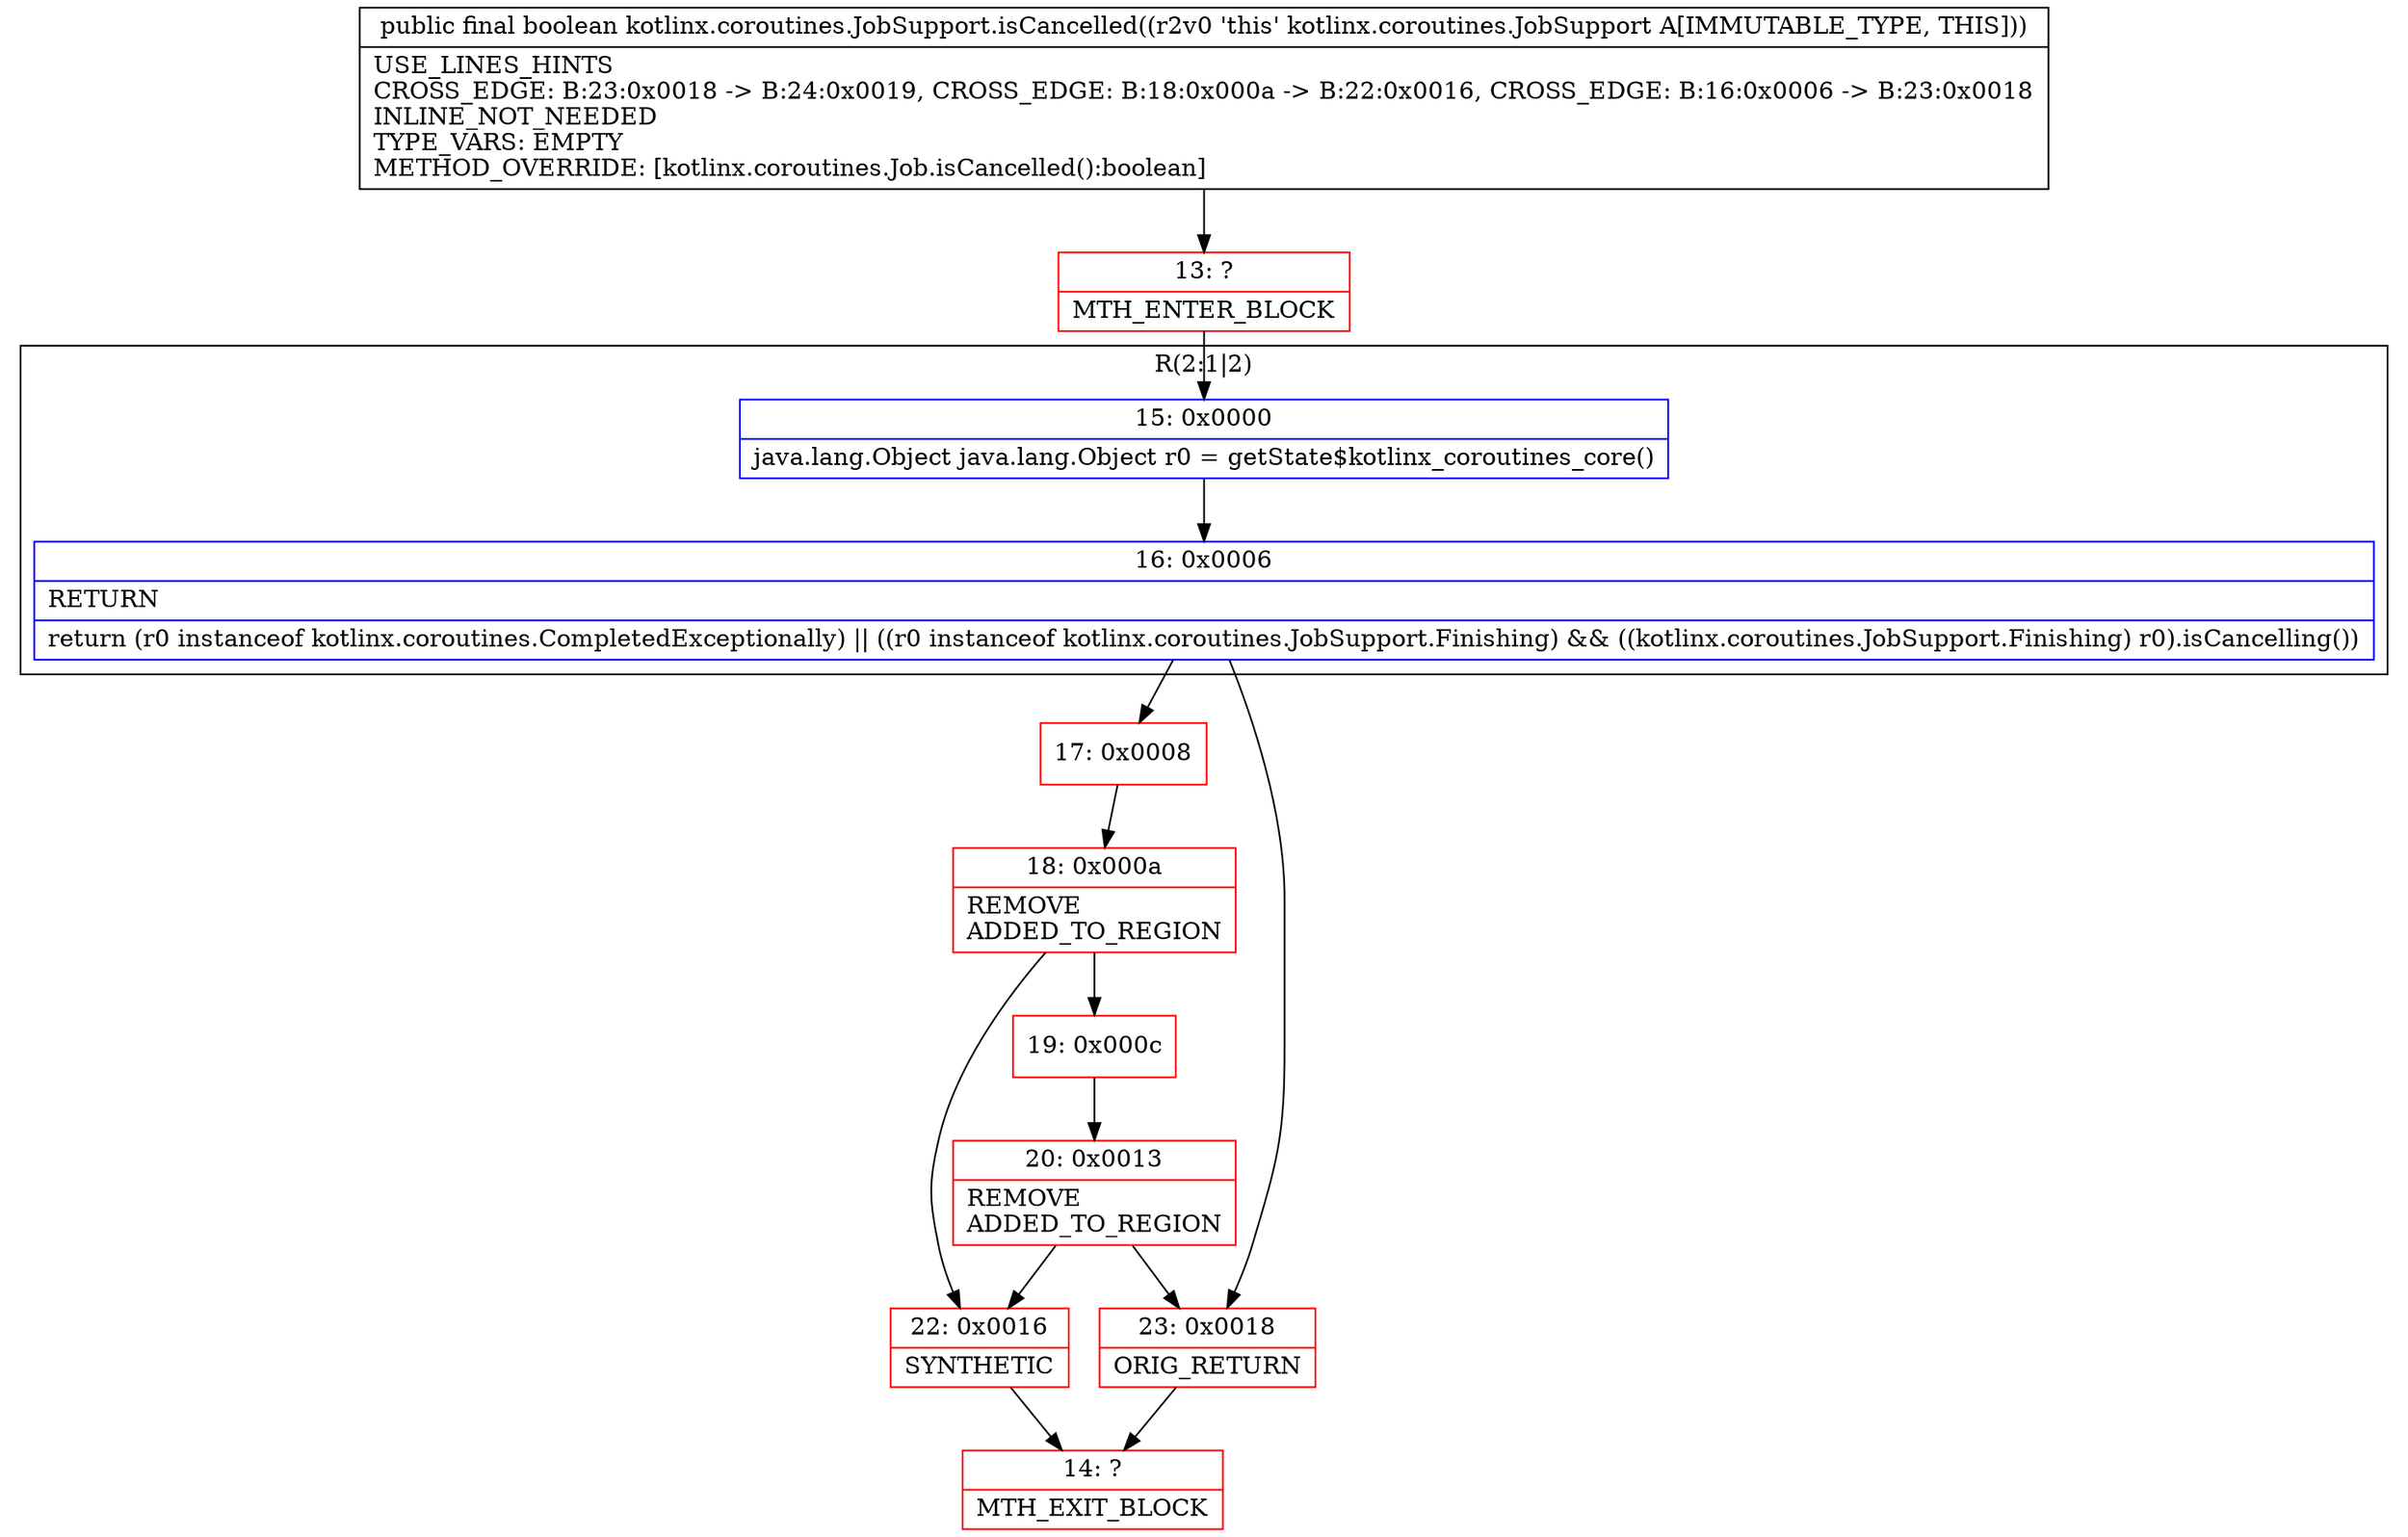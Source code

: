 digraph "CFG forkotlinx.coroutines.JobSupport.isCancelled()Z" {
subgraph cluster_Region_600740475 {
label = "R(2:1|2)";
node [shape=record,color=blue];
Node_15 [shape=record,label="{15\:\ 0x0000|java.lang.Object java.lang.Object r0 = getState$kotlinx_coroutines_core()\l}"];
Node_16 [shape=record,label="{16\:\ 0x0006|RETURN\l|return (r0 instanceof kotlinx.coroutines.CompletedExceptionally) \|\| ((r0 instanceof kotlinx.coroutines.JobSupport.Finishing) && ((kotlinx.coroutines.JobSupport.Finishing) r0).isCancelling())\l}"];
}
Node_13 [shape=record,color=red,label="{13\:\ ?|MTH_ENTER_BLOCK\l}"];
Node_17 [shape=record,color=red,label="{17\:\ 0x0008}"];
Node_18 [shape=record,color=red,label="{18\:\ 0x000a|REMOVE\lADDED_TO_REGION\l}"];
Node_19 [shape=record,color=red,label="{19\:\ 0x000c}"];
Node_20 [shape=record,color=red,label="{20\:\ 0x0013|REMOVE\lADDED_TO_REGION\l}"];
Node_22 [shape=record,color=red,label="{22\:\ 0x0016|SYNTHETIC\l}"];
Node_14 [shape=record,color=red,label="{14\:\ ?|MTH_EXIT_BLOCK\l}"];
Node_23 [shape=record,color=red,label="{23\:\ 0x0018|ORIG_RETURN\l}"];
MethodNode[shape=record,label="{public final boolean kotlinx.coroutines.JobSupport.isCancelled((r2v0 'this' kotlinx.coroutines.JobSupport A[IMMUTABLE_TYPE, THIS]))  | USE_LINES_HINTS\lCROSS_EDGE: B:23:0x0018 \-\> B:24:0x0019, CROSS_EDGE: B:18:0x000a \-\> B:22:0x0016, CROSS_EDGE: B:16:0x0006 \-\> B:23:0x0018\lINLINE_NOT_NEEDED\lTYPE_VARS: EMPTY\lMETHOD_OVERRIDE: [kotlinx.coroutines.Job.isCancelled():boolean]\l}"];
MethodNode -> Node_13;Node_15 -> Node_16;
Node_16 -> Node_17;
Node_16 -> Node_23;
Node_13 -> Node_15;
Node_17 -> Node_18;
Node_18 -> Node_19;
Node_18 -> Node_22;
Node_19 -> Node_20;
Node_20 -> Node_22;
Node_20 -> Node_23;
Node_22 -> Node_14;
Node_23 -> Node_14;
}

